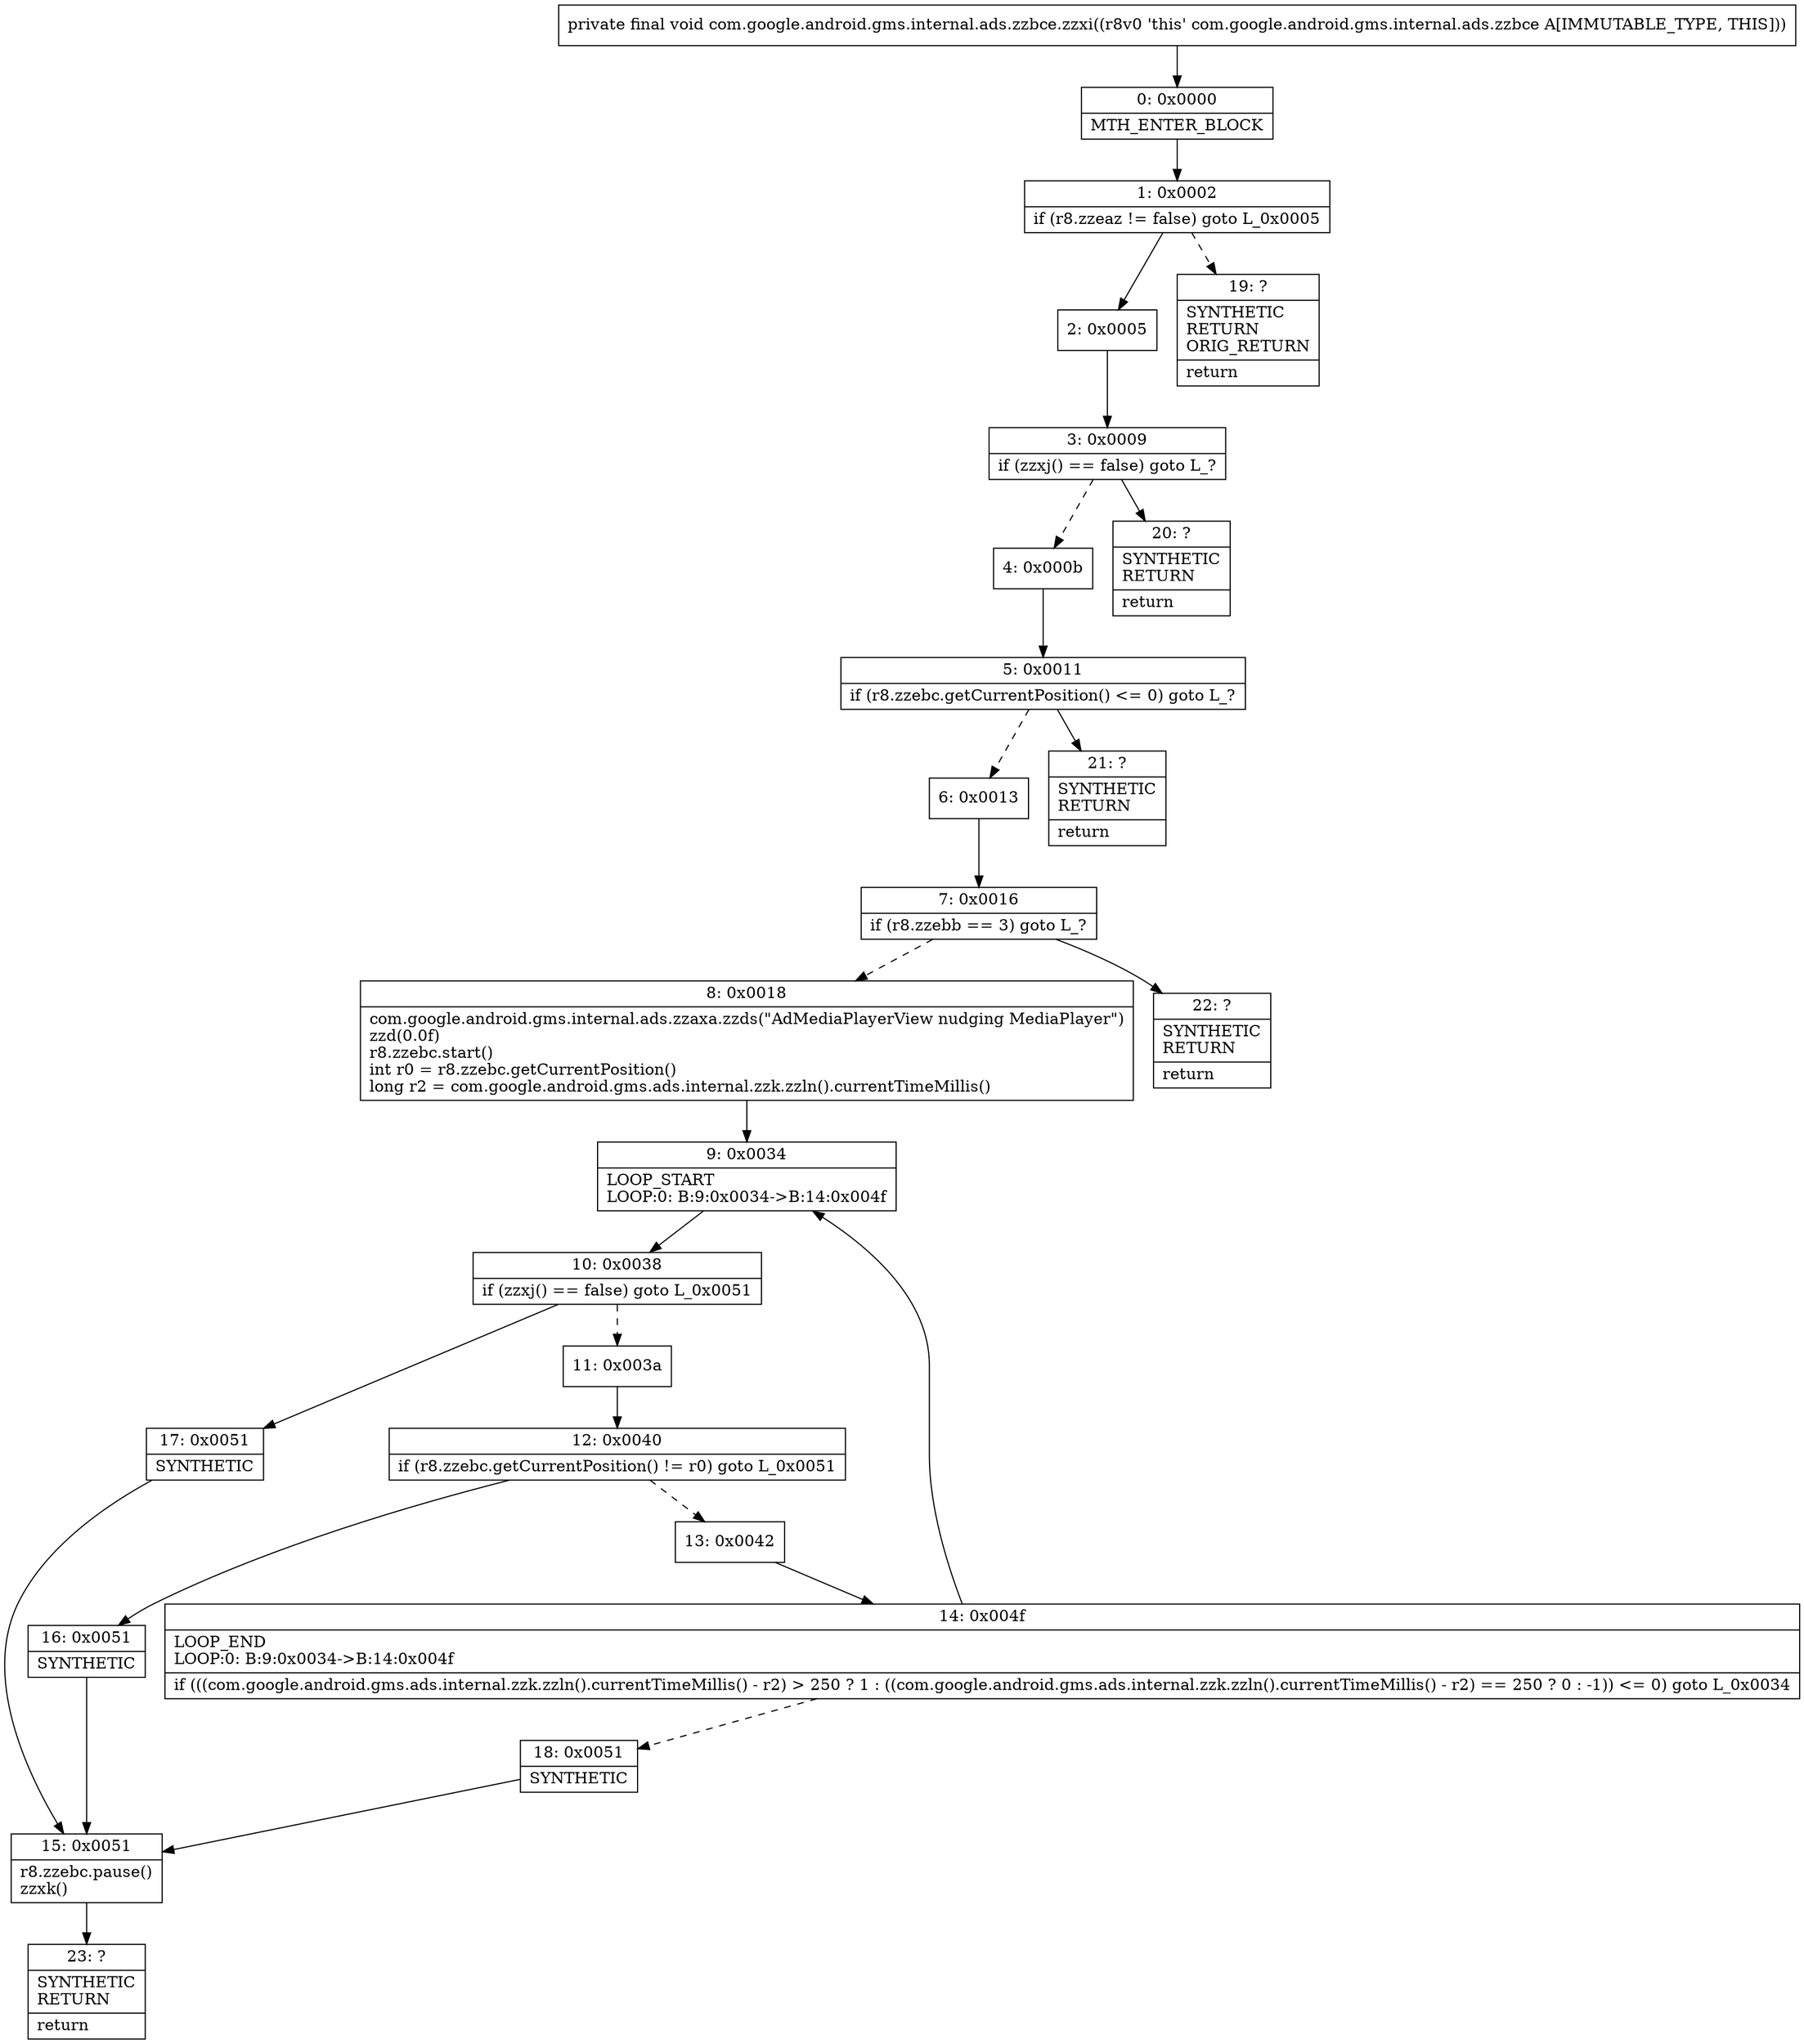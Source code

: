 digraph "CFG forcom.google.android.gms.internal.ads.zzbce.zzxi()V" {
Node_0 [shape=record,label="{0\:\ 0x0000|MTH_ENTER_BLOCK\l}"];
Node_1 [shape=record,label="{1\:\ 0x0002|if (r8.zzeaz != false) goto L_0x0005\l}"];
Node_2 [shape=record,label="{2\:\ 0x0005}"];
Node_3 [shape=record,label="{3\:\ 0x0009|if (zzxj() == false) goto L_?\l}"];
Node_4 [shape=record,label="{4\:\ 0x000b}"];
Node_5 [shape=record,label="{5\:\ 0x0011|if (r8.zzebc.getCurrentPosition() \<= 0) goto L_?\l}"];
Node_6 [shape=record,label="{6\:\ 0x0013}"];
Node_7 [shape=record,label="{7\:\ 0x0016|if (r8.zzebb == 3) goto L_?\l}"];
Node_8 [shape=record,label="{8\:\ 0x0018|com.google.android.gms.internal.ads.zzaxa.zzds(\"AdMediaPlayerView nudging MediaPlayer\")\lzzd(0.0f)\lr8.zzebc.start()\lint r0 = r8.zzebc.getCurrentPosition()\llong r2 = com.google.android.gms.ads.internal.zzk.zzln().currentTimeMillis()\l}"];
Node_9 [shape=record,label="{9\:\ 0x0034|LOOP_START\lLOOP:0: B:9:0x0034\-\>B:14:0x004f\l}"];
Node_10 [shape=record,label="{10\:\ 0x0038|if (zzxj() == false) goto L_0x0051\l}"];
Node_11 [shape=record,label="{11\:\ 0x003a}"];
Node_12 [shape=record,label="{12\:\ 0x0040|if (r8.zzebc.getCurrentPosition() != r0) goto L_0x0051\l}"];
Node_13 [shape=record,label="{13\:\ 0x0042}"];
Node_14 [shape=record,label="{14\:\ 0x004f|LOOP_END\lLOOP:0: B:9:0x0034\-\>B:14:0x004f\l|if (((com.google.android.gms.ads.internal.zzk.zzln().currentTimeMillis() \- r2) \> 250 ? 1 : ((com.google.android.gms.ads.internal.zzk.zzln().currentTimeMillis() \- r2) == 250 ? 0 : \-1)) \<= 0) goto L_0x0034\l}"];
Node_15 [shape=record,label="{15\:\ 0x0051|r8.zzebc.pause()\lzzxk()\l}"];
Node_16 [shape=record,label="{16\:\ 0x0051|SYNTHETIC\l}"];
Node_17 [shape=record,label="{17\:\ 0x0051|SYNTHETIC\l}"];
Node_18 [shape=record,label="{18\:\ 0x0051|SYNTHETIC\l}"];
Node_19 [shape=record,label="{19\:\ ?|SYNTHETIC\lRETURN\lORIG_RETURN\l|return\l}"];
Node_20 [shape=record,label="{20\:\ ?|SYNTHETIC\lRETURN\l|return\l}"];
Node_21 [shape=record,label="{21\:\ ?|SYNTHETIC\lRETURN\l|return\l}"];
Node_22 [shape=record,label="{22\:\ ?|SYNTHETIC\lRETURN\l|return\l}"];
Node_23 [shape=record,label="{23\:\ ?|SYNTHETIC\lRETURN\l|return\l}"];
MethodNode[shape=record,label="{private final void com.google.android.gms.internal.ads.zzbce.zzxi((r8v0 'this' com.google.android.gms.internal.ads.zzbce A[IMMUTABLE_TYPE, THIS])) }"];
MethodNode -> Node_0;
Node_0 -> Node_1;
Node_1 -> Node_2;
Node_1 -> Node_19[style=dashed];
Node_2 -> Node_3;
Node_3 -> Node_4[style=dashed];
Node_3 -> Node_20;
Node_4 -> Node_5;
Node_5 -> Node_6[style=dashed];
Node_5 -> Node_21;
Node_6 -> Node_7;
Node_7 -> Node_8[style=dashed];
Node_7 -> Node_22;
Node_8 -> Node_9;
Node_9 -> Node_10;
Node_10 -> Node_11[style=dashed];
Node_10 -> Node_17;
Node_11 -> Node_12;
Node_12 -> Node_13[style=dashed];
Node_12 -> Node_16;
Node_13 -> Node_14;
Node_14 -> Node_9;
Node_14 -> Node_18[style=dashed];
Node_15 -> Node_23;
Node_16 -> Node_15;
Node_17 -> Node_15;
Node_18 -> Node_15;
}

